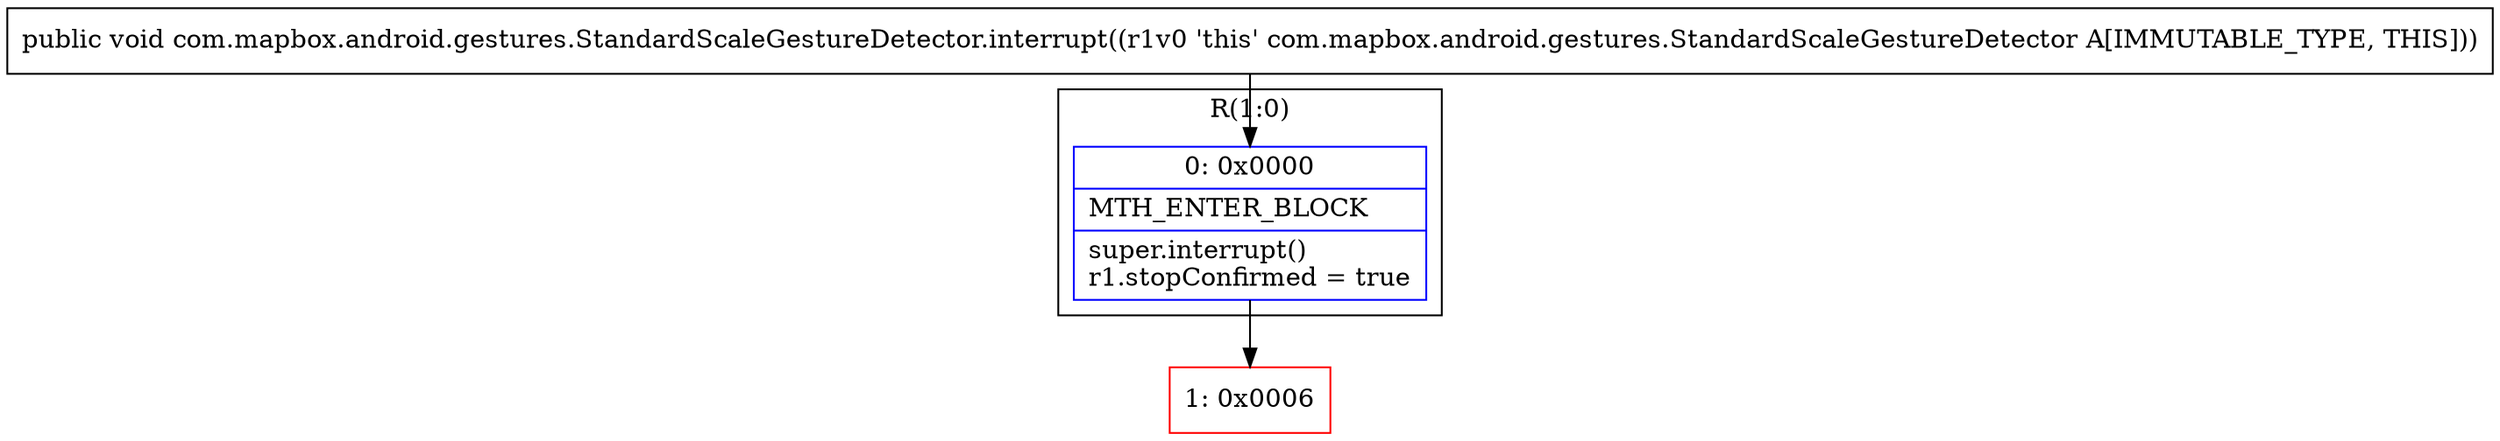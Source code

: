 digraph "CFG forcom.mapbox.android.gestures.StandardScaleGestureDetector.interrupt()V" {
subgraph cluster_Region_124372075 {
label = "R(1:0)";
node [shape=record,color=blue];
Node_0 [shape=record,label="{0\:\ 0x0000|MTH_ENTER_BLOCK\l|super.interrupt()\lr1.stopConfirmed = true\l}"];
}
Node_1 [shape=record,color=red,label="{1\:\ 0x0006}"];
MethodNode[shape=record,label="{public void com.mapbox.android.gestures.StandardScaleGestureDetector.interrupt((r1v0 'this' com.mapbox.android.gestures.StandardScaleGestureDetector A[IMMUTABLE_TYPE, THIS])) }"];
MethodNode -> Node_0;
Node_0 -> Node_1;
}

